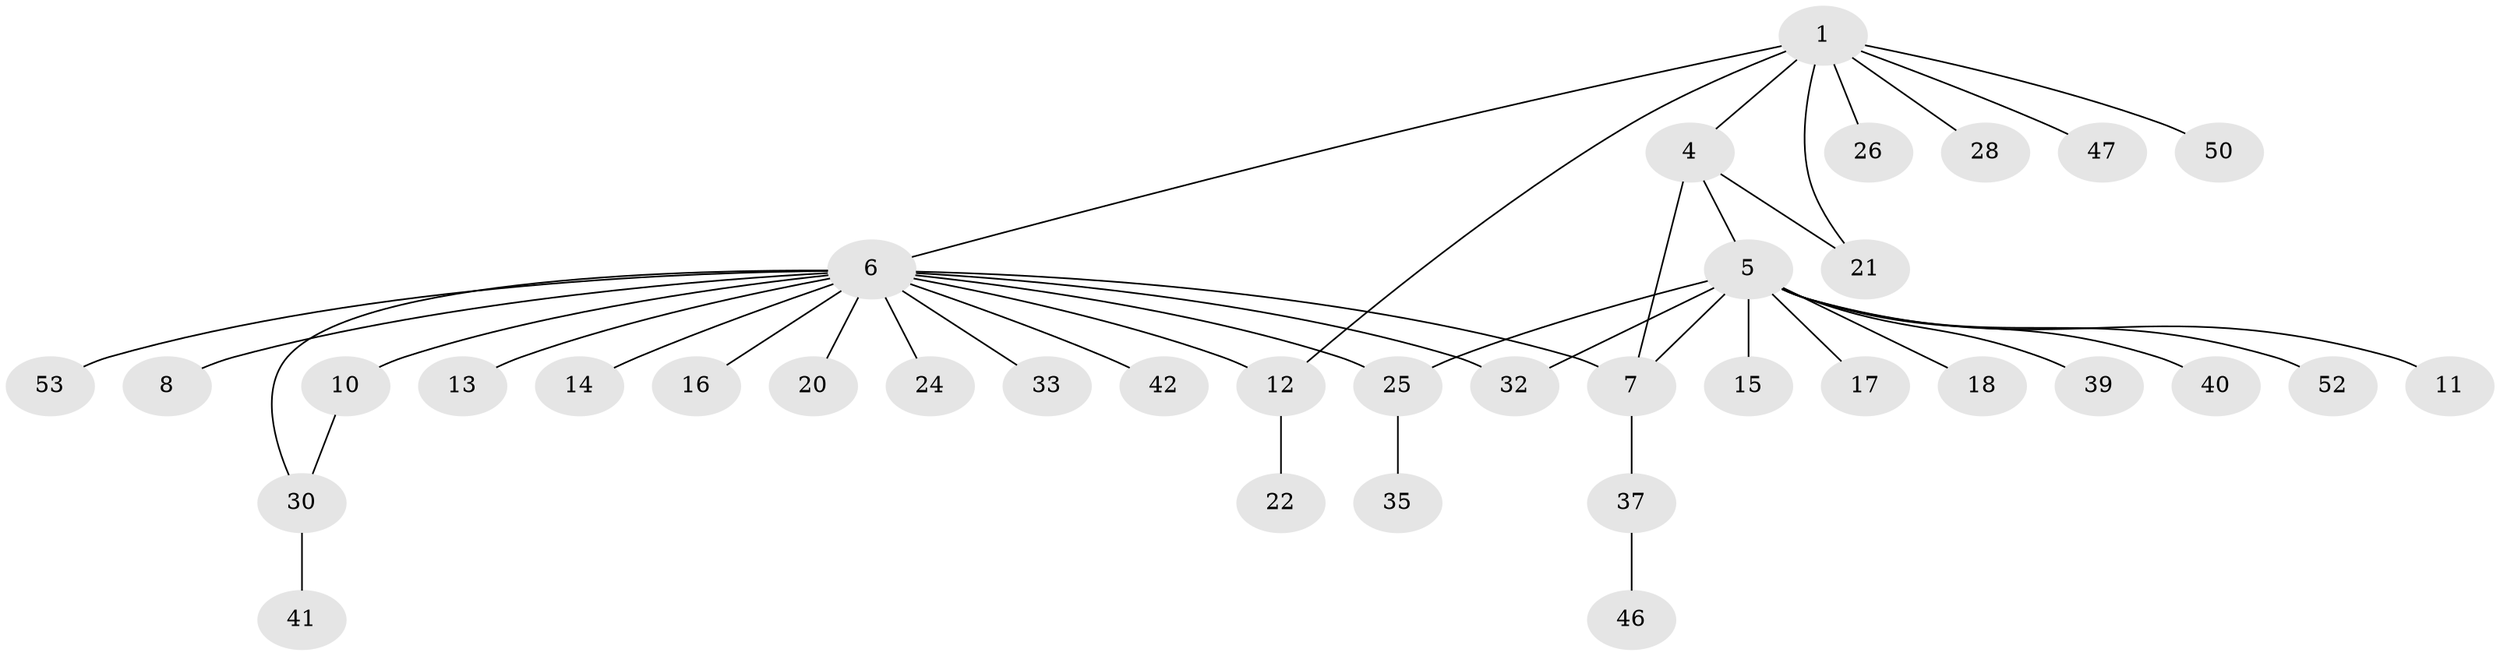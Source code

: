 // original degree distribution, {3: 0.11666666666666667, 8: 0.016666666666666666, 5: 0.016666666666666666, 11: 0.016666666666666666, 15: 0.016666666666666666, 7: 0.016666666666666666, 1: 0.55, 2: 0.23333333333333334, 4: 0.016666666666666666}
// Generated by graph-tools (version 1.1) at 2025/18/03/04/25 18:18:28]
// undirected, 36 vertices, 42 edges
graph export_dot {
graph [start="1"]
  node [color=gray90,style=filled];
  1 [super="+2+9+3"];
  4 [super="+38"];
  5;
  6 [super="+31+27"];
  7 [super="+49+60+34+23"];
  8;
  10;
  11;
  12;
  13 [super="+19"];
  14;
  15;
  16 [super="+51"];
  17;
  18;
  20;
  21 [super="+58+29"];
  22;
  24;
  25;
  26;
  28 [super="+57"];
  30;
  32 [super="+43"];
  33 [super="+44"];
  35;
  37;
  39;
  40 [super="+48+54+55"];
  41;
  42;
  46;
  47;
  50 [super="+56"];
  52;
  53;
  1 -- 50;
  1 -- 4;
  1 -- 21;
  1 -- 6;
  1 -- 12;
  1 -- 47;
  1 -- 26;
  1 -- 28;
  4 -- 5;
  4 -- 7;
  4 -- 21;
  5 -- 7;
  5 -- 11;
  5 -- 15;
  5 -- 17;
  5 -- 18;
  5 -- 25;
  5 -- 32;
  5 -- 39;
  5 -- 40;
  5 -- 52;
  6 -- 7;
  6 -- 8;
  6 -- 10;
  6 -- 13;
  6 -- 14;
  6 -- 16;
  6 -- 20;
  6 -- 24;
  6 -- 25;
  6 -- 33;
  6 -- 42;
  6 -- 53;
  6 -- 32;
  6 -- 12;
  6 -- 30;
  7 -- 37;
  10 -- 30;
  12 -- 22;
  25 -- 35;
  30 -- 41;
  37 -- 46;
}
